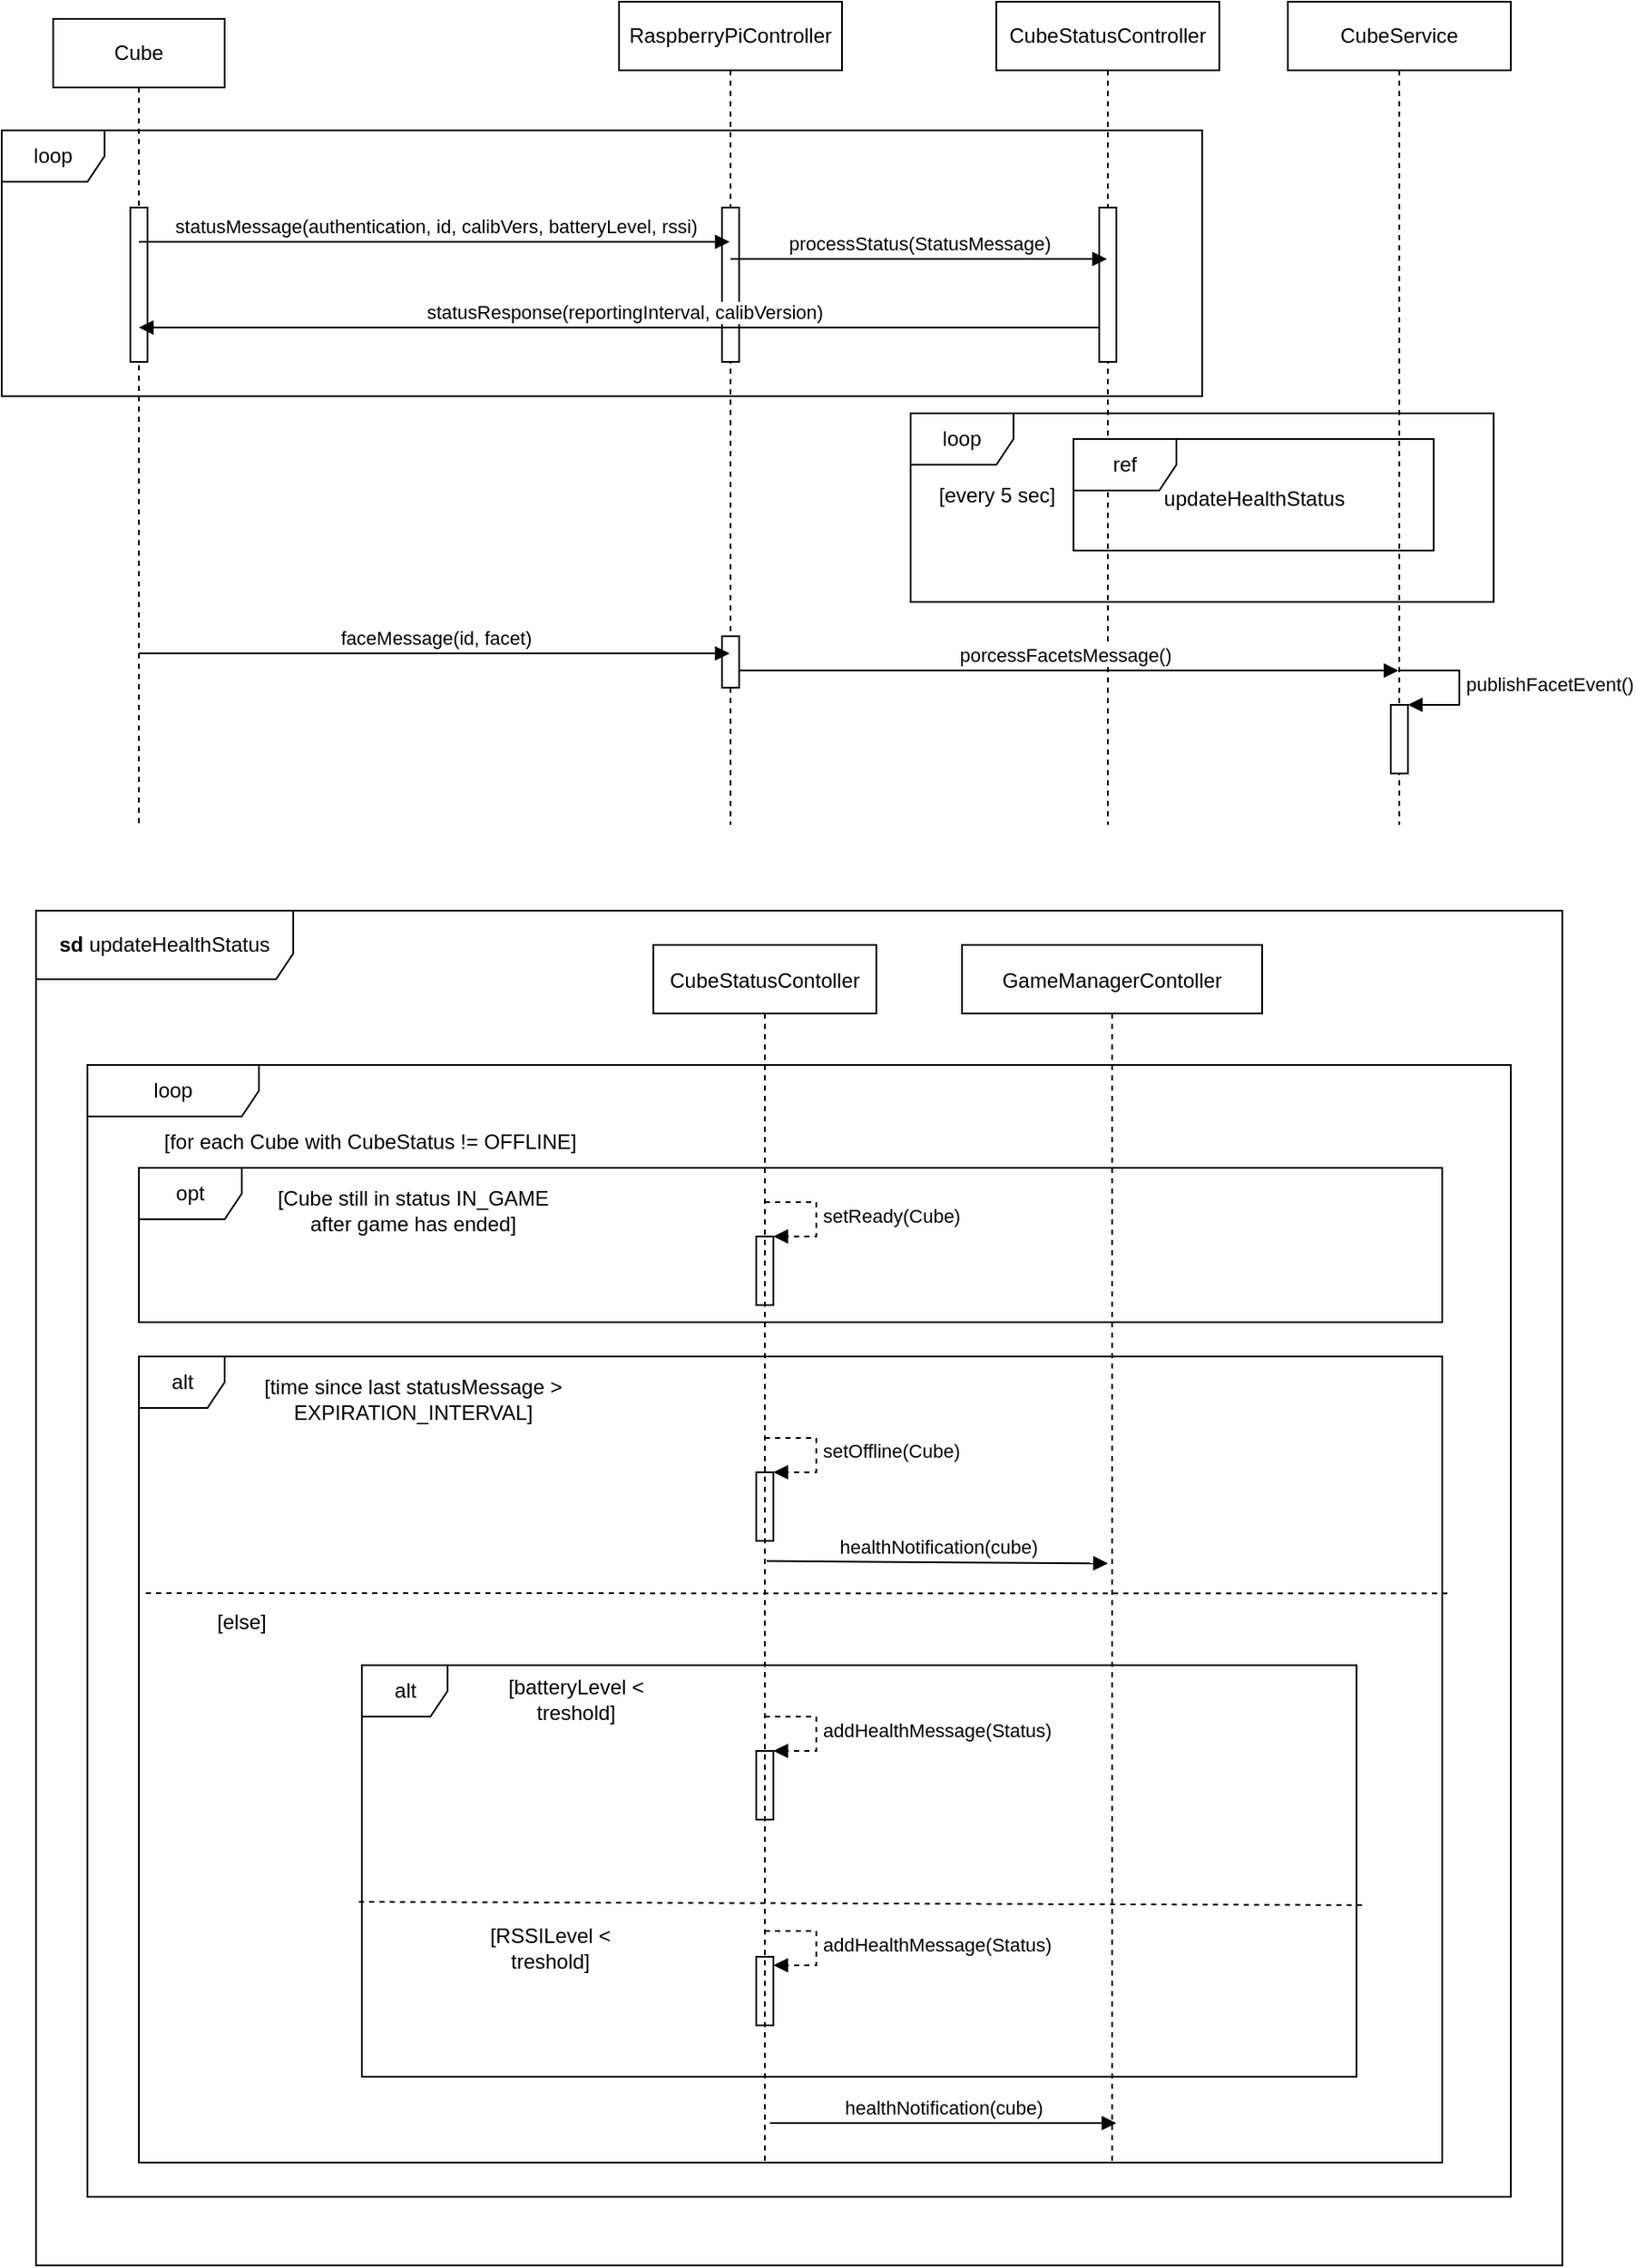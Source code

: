 <mxfile version="14.6.13" type="device"><diagram id="kgpKYQtTHZ0yAKxKKP6v" name="Page-1"><mxGraphModel dx="2929" dy="6976" grid="1" gridSize="10" guides="1" tooltips="1" connect="1" arrows="1" fold="1" page="1" pageScale="1" pageWidth="1000" pageHeight="1400" math="0" shadow="0"><root><mxCell id="0"/><mxCell id="1" parent="0"/><mxCell id="Xp7EoYy_-rGSUlEjASUu-9" value="loop" style="shape=umlFrame;whiteSpace=wrap;html=1;width=100;height=30;" parent="1" vertex="1"><mxGeometry x="-930" y="-4960" width="830" height="660" as="geometry"/></mxCell><mxCell id="Xp7EoYy_-rGSUlEjASUu-8" value="&lt;b&gt;sd&lt;/b&gt; updateHealthStatus" style="shape=umlFrame;whiteSpace=wrap;html=1;width=150;height=40;" parent="1" vertex="1"><mxGeometry x="-960" y="-5050" width="890" height="790" as="geometry"/></mxCell><mxCell id="5-QtTw6PsyDtX9-bifsG-30" value="alt" style="shape=umlFrame;tabPosition=left;html=1;boundedLbl=1;labelInHeader=1;width=50;height=30;" parent="1" vertex="1"><mxGeometry x="-770" y="-4610" width="580" height="240" as="geometry"/></mxCell><mxCell id="5-QtTw6PsyDtX9-bifsG-1" value="alt" style="shape=umlFrame;tabPosition=left;html=1;boundedLbl=1;labelInHeader=1;width=50;height=30;" parent="1" vertex="1"><mxGeometry x="-900" y="-4790" width="760" height="470" as="geometry"/></mxCell><mxCell id="Xp7EoYy_-rGSUlEjASUu-1" value="opt" style="shape=umlFrame;whiteSpace=wrap;html=1;" parent="1" vertex="1"><mxGeometry x="-900" y="-4900" width="760" height="90" as="geometry"/></mxCell><mxCell id="3nuBFxr9cyL0pnOWT2aG-1" value="CubeStatusContoller" style="shape=umlLifeline;perimeter=lifelinePerimeter;container=1;collapsible=0;recursiveResize=0;rounded=0;shadow=0;strokeWidth=1;" parent="1" vertex="1"><mxGeometry x="-600" y="-5030" width="130" height="710" as="geometry"/></mxCell><mxCell id="3nuBFxr9cyL0pnOWT2aG-5" value="GameManagerContoller" style="shape=umlLifeline;perimeter=lifelinePerimeter;container=1;collapsible=0;recursiveResize=0;rounded=0;shadow=0;strokeWidth=1;" parent="1" vertex="1"><mxGeometry x="-420" y="-5030" width="175" height="710" as="geometry"/></mxCell><mxCell id="5-QtTw6PsyDtX9-bifsG-11" value="[time since last statusMessage &amp;gt; EXPIRATION_INTERVAL]" style="text;html=1;strokeColor=none;fillColor=none;align=center;verticalAlign=middle;whiteSpace=wrap;rounded=0;" parent="1" vertex="1"><mxGeometry x="-840" y="-4780" width="200" height="30" as="geometry"/></mxCell><mxCell id="5-QtTw6PsyDtX9-bifsG-16" value="" style="html=1;points=[];perimeter=orthogonalPerimeter;fillColor=none;" parent="1" vertex="1"><mxGeometry x="-540" y="-4722.5" width="10" height="40" as="geometry"/></mxCell><mxCell id="5-QtTw6PsyDtX9-bifsG-17" value="setOffline(Cube)" style="edgeStyle=orthogonalEdgeStyle;html=1;align=left;spacingLeft=2;endArrow=block;rounded=0;entryX=1;entryY=0;dashed=1;" parent="1" target="5-QtTw6PsyDtX9-bifsG-16" edge="1"><mxGeometry relative="1" as="geometry"><mxPoint x="-535" y="-4742.5" as="sourcePoint"/><Array as="points"><mxPoint x="-505" y="-4742.5"/></Array></mxGeometry></mxCell><mxCell id="5-QtTw6PsyDtX9-bifsG-18" value="healthNotification(cube)" style="html=1;verticalAlign=bottom;endArrow=block;exitX=0.508;exitY=0.506;exitDx=0;exitDy=0;exitPerimeter=0;entryX=0.486;entryY=0.508;entryDx=0;entryDy=0;entryPerimeter=0;" parent="1" source="3nuBFxr9cyL0pnOWT2aG-1" target="3nuBFxr9cyL0pnOWT2aG-5" edge="1"><mxGeometry width="80" relative="1" as="geometry"><mxPoint x="-530" y="-4693.5" as="sourcePoint"/><mxPoint x="-340" y="-4693.5" as="targetPoint"/></mxGeometry></mxCell><mxCell id="5-QtTw6PsyDtX9-bifsG-19" value="[Cube still in status IN_GAME after game has ended]" style="text;html=1;strokeColor=none;fillColor=none;align=center;verticalAlign=middle;whiteSpace=wrap;rounded=0;" parent="1" vertex="1"><mxGeometry x="-830" y="-4890" width="180" height="30" as="geometry"/></mxCell><mxCell id="5-QtTw6PsyDtX9-bifsG-23" value="" style="html=1;points=[];perimeter=orthogonalPerimeter;fillColor=none;" parent="1" vertex="1"><mxGeometry x="-540" y="-4860" width="10" height="40" as="geometry"/></mxCell><mxCell id="5-QtTw6PsyDtX9-bifsG-24" value="setReady(Cube)" style="edgeStyle=orthogonalEdgeStyle;html=1;align=left;spacingLeft=2;endArrow=block;rounded=0;entryX=1;entryY=0;dashed=1;" parent="1" target="5-QtTw6PsyDtX9-bifsG-23" edge="1"><mxGeometry relative="1" as="geometry"><mxPoint x="-535" y="-4880" as="sourcePoint"/><Array as="points"><mxPoint x="-505" y="-4880"/></Array></mxGeometry></mxCell><mxCell id="5-QtTw6PsyDtX9-bifsG-27" value="" style="html=1;points=[];perimeter=orthogonalPerimeter;fillColor=none;" parent="1" vertex="1"><mxGeometry x="-540" y="-4560" width="10" height="40" as="geometry"/></mxCell><mxCell id="5-QtTw6PsyDtX9-bifsG-28" value="addHealthMessage(Status)" style="edgeStyle=orthogonalEdgeStyle;html=1;align=left;spacingLeft=2;endArrow=block;rounded=0;entryX=1;entryY=0;dashed=1;" parent="1" target="5-QtTw6PsyDtX9-bifsG-27" edge="1"><mxGeometry relative="1" as="geometry"><mxPoint x="-535" y="-4580" as="sourcePoint"/><Array as="points"><mxPoint x="-505" y="-4580"/></Array></mxGeometry></mxCell><mxCell id="5-QtTw6PsyDtX9-bifsG-31" value="[else]" style="text;html=1;strokeColor=none;fillColor=none;align=center;verticalAlign=middle;whiteSpace=wrap;rounded=0;" parent="1" vertex="1"><mxGeometry x="-940" y="-4650" width="200" height="30" as="geometry"/></mxCell><mxCell id="5-QtTw6PsyDtX9-bifsG-33" value="[batteryLevel &amp;lt; &lt;br&gt;treshold]" style="text;html=1;strokeColor=none;fillColor=none;align=center;verticalAlign=middle;whiteSpace=wrap;rounded=0;" parent="1" vertex="1"><mxGeometry x="-720" y="-4600" width="150" height="20" as="geometry"/></mxCell><mxCell id="5-QtTw6PsyDtX9-bifsG-34" value="[RSSILevel &amp;lt; &lt;br&gt;treshold]" style="text;html=1;strokeColor=none;fillColor=none;align=center;verticalAlign=middle;whiteSpace=wrap;rounded=0;" parent="1" vertex="1"><mxGeometry x="-760" y="-4460" width="200" height="30" as="geometry"/></mxCell><mxCell id="Xp7EoYy_-rGSUlEjASUu-4" value="" style="endArrow=none;dashed=1;html=1;exitX=1.004;exitY=0.294;exitDx=0;exitDy=0;exitPerimeter=0;entryX=0.205;entryY=-0.067;entryDx=0;entryDy=0;entryPerimeter=0;" parent="1" source="5-QtTw6PsyDtX9-bifsG-1" target="5-QtTw6PsyDtX9-bifsG-31" edge="1"><mxGeometry width="50" height="50" relative="1" as="geometry"><mxPoint x="-540" y="-4640" as="sourcePoint"/><mxPoint x="-490" y="-4690" as="targetPoint"/></mxGeometry></mxCell><mxCell id="Xp7EoYy_-rGSUlEjASUu-5" value="" style="endArrow=none;dashed=1;html=1;exitX=-0.003;exitY=0.575;exitDx=0;exitDy=0;exitPerimeter=0;entryX=1.007;entryY=0.583;entryDx=0;entryDy=0;entryPerimeter=0;" parent="1" source="5-QtTw6PsyDtX9-bifsG-30" target="5-QtTw6PsyDtX9-bifsG-30" edge="1"><mxGeometry width="50" height="50" relative="1" as="geometry"><mxPoint x="-540" y="-4640" as="sourcePoint"/><mxPoint x="-490" y="-4690" as="targetPoint"/></mxGeometry></mxCell><mxCell id="5-QtTw6PsyDtX9-bifsG-37" value="healthNotification(cube)" style="html=1;verticalAlign=bottom;endArrow=block;" parent="1" edge="1"><mxGeometry width="80" relative="1" as="geometry"><mxPoint x="-532" y="-4343" as="sourcePoint"/><mxPoint x="-330" y="-4343" as="targetPoint"/></mxGeometry></mxCell><mxCell id="Xp7EoYy_-rGSUlEjASUu-6" value="" style="html=1;points=[];perimeter=orthogonalPerimeter;fillColor=none;" parent="1" vertex="1"><mxGeometry x="-540" y="-4440" width="10" height="40" as="geometry"/></mxCell><mxCell id="Xp7EoYy_-rGSUlEjASUu-7" value="addHealthMessage(Status)" style="edgeStyle=orthogonalEdgeStyle;html=1;align=left;spacingLeft=2;endArrow=block;rounded=0;entryX=1;entryY=0;dashed=1;" parent="1" edge="1"><mxGeometry relative="1" as="geometry"><mxPoint x="-535" y="-4455" as="sourcePoint"/><Array as="points"><mxPoint x="-505" y="-4455"/></Array><mxPoint x="-530" y="-4435" as="targetPoint"/></mxGeometry></mxCell><mxCell id="ssuMUUbshPYZuSskIIPG-1" value="Cube" style="shape=umlLifeline;perimeter=lifelinePerimeter;whiteSpace=wrap;html=1;container=1;collapsible=0;recursiveResize=0;outlineConnect=0;" vertex="1" parent="1"><mxGeometry x="-950" y="-5570" width="100" height="470" as="geometry"/></mxCell><mxCell id="ssuMUUbshPYZuSskIIPG-2" value="RaspberryPiController" style="shape=umlLifeline;perimeter=lifelinePerimeter;whiteSpace=wrap;html=1;container=1;collapsible=0;recursiveResize=0;outlineConnect=0;" vertex="1" parent="1"><mxGeometry x="-620" y="-5580" width="130" height="480" as="geometry"/></mxCell><mxCell id="ssuMUUbshPYZuSskIIPG-3" value="CubeStatusController" style="shape=umlLifeline;perimeter=lifelinePerimeter;whiteSpace=wrap;html=1;container=1;collapsible=0;recursiveResize=0;outlineConnect=0;" vertex="1" parent="1"><mxGeometry x="-400" y="-5580" width="130" height="480" as="geometry"/></mxCell><mxCell id="ssuMUUbshPYZuSskIIPG-6" value="CubeService" style="shape=umlLifeline;perimeter=lifelinePerimeter;whiteSpace=wrap;html=1;container=1;collapsible=0;recursiveResize=0;outlineConnect=0;" vertex="1" parent="1"><mxGeometry x="-230" y="-5580" width="130" height="480" as="geometry"/></mxCell><mxCell id="ssuMUUbshPYZuSskIIPG-7" value="porcessFacetsMessage()" style="html=1;verticalAlign=bottom;endArrow=block;" edge="1" parent="1" source="ssuMUUbshPYZuSskIIPG-2" target="ssuMUUbshPYZuSskIIPG-6"><mxGeometry width="80" relative="1" as="geometry"><mxPoint x="-550" y="-5190" as="sourcePoint"/><mxPoint x="-205.5" y="-5190" as="targetPoint"/><Array as="points"><mxPoint x="-510" y="-5190"/></Array></mxGeometry></mxCell><mxCell id="ssuMUUbshPYZuSskIIPG-8" value="" style="html=1;points=[];perimeter=orthogonalPerimeter;" vertex="1" parent="1"><mxGeometry x="-170" y="-5170" width="10" height="40" as="geometry"/></mxCell><mxCell id="ssuMUUbshPYZuSskIIPG-9" value="publishFacetEvent()" style="edgeStyle=orthogonalEdgeStyle;html=1;align=left;spacingLeft=2;endArrow=block;rounded=0;entryX=1;entryY=0;" edge="1" parent="1" target="ssuMUUbshPYZuSskIIPG-8"><mxGeometry relative="1" as="geometry"><mxPoint x="-165" y="-5190" as="sourcePoint"/><Array as="points"><mxPoint x="-130" y="-5190"/><mxPoint x="-130" y="-5170"/></Array></mxGeometry></mxCell><mxCell id="ssuMUUbshPYZuSskIIPG-10" value="" style="html=1;points=[];perimeter=orthogonalPerimeter;" vertex="1" parent="1"><mxGeometry x="-905" y="-5460" width="10" height="90" as="geometry"/></mxCell><mxCell id="ssuMUUbshPYZuSskIIPG-11" value="" style="html=1;points=[];perimeter=orthogonalPerimeter;" vertex="1" parent="1"><mxGeometry x="-560" y="-5460" width="10" height="90" as="geometry"/></mxCell><mxCell id="ssuMUUbshPYZuSskIIPG-12" value="statusMessage(authentication, id, calibVers, batteryLevel, rssi)" style="html=1;verticalAlign=bottom;endArrow=block;" edge="1" parent="1" target="ssuMUUbshPYZuSskIIPG-2"><mxGeometry width="80" relative="1" as="geometry"><mxPoint x="-900" y="-5440" as="sourcePoint"/><mxPoint x="-820" y="-5440" as="targetPoint"/></mxGeometry></mxCell><mxCell id="ssuMUUbshPYZuSskIIPG-13" value="statusResponse(reportingInterval, calibVersion)" style="html=1;verticalAlign=bottom;endArrow=none;startArrow=block;startFill=1;endFill=0;" edge="1" parent="1" target="ssuMUUbshPYZuSskIIPG-3"><mxGeometry width="80" relative="1" as="geometry"><mxPoint x="-900" y="-5390" as="sourcePoint"/><mxPoint x="-555.5" y="-5390" as="targetPoint"/></mxGeometry></mxCell><mxCell id="ssuMUUbshPYZuSskIIPG-14" value="" style="html=1;points=[];perimeter=orthogonalPerimeter;" vertex="1" parent="1"><mxGeometry x="-340" y="-5460" width="10" height="90" as="geometry"/></mxCell><mxCell id="ssuMUUbshPYZuSskIIPG-15" value="processStatus(StatusMessage)" style="html=1;verticalAlign=bottom;endArrow=block;" edge="1" parent="1" source="ssuMUUbshPYZuSskIIPG-2" target="ssuMUUbshPYZuSskIIPG-3"><mxGeometry width="80" relative="1" as="geometry"><mxPoint x="-550" y="-5430.5" as="sourcePoint"/><mxPoint x="-400" y="-5430" as="targetPoint"/><Array as="points"><mxPoint x="-460" y="-5430"/></Array></mxGeometry></mxCell><mxCell id="ssuMUUbshPYZuSskIIPG-16" value="" style="html=1;points=[];perimeter=orthogonalPerimeter;" vertex="1" parent="1"><mxGeometry x="-560" y="-5210" width="10" height="30" as="geometry"/></mxCell><mxCell id="ssuMUUbshPYZuSskIIPG-17" value="faceMessage(id, facet)" style="html=1;verticalAlign=bottom;endArrow=block;" edge="1" parent="1"><mxGeometry width="80" relative="1" as="geometry"><mxPoint x="-900" y="-5200" as="sourcePoint"/><mxPoint x="-555.5" y="-5200" as="targetPoint"/></mxGeometry></mxCell><mxCell id="ssuMUUbshPYZuSskIIPG-18" value="loop" style="shape=umlFrame;whiteSpace=wrap;html=1;" vertex="1" parent="1"><mxGeometry x="-980" y="-5505" width="700" height="155" as="geometry"/></mxCell><mxCell id="ssuMUUbshPYZuSskIIPG-19" value="ref" style="shape=umlFrame;whiteSpace=wrap;html=1;" vertex="1" parent="1"><mxGeometry x="-355" y="-5325" width="210" height="65" as="geometry"/></mxCell><mxCell id="ssuMUUbshPYZuSskIIPG-21" value="[every 5 sec]" style="text;html=1;align=center;verticalAlign=middle;resizable=0;points=[];autosize=1;strokeColor=none;" vertex="1" parent="1"><mxGeometry x="-440" y="-5302.5" width="80" height="20" as="geometry"/></mxCell><mxCell id="ssuMUUbshPYZuSskIIPG-22" value="loop" style="shape=umlFrame;whiteSpace=wrap;html=1;" vertex="1" parent="1"><mxGeometry x="-450" y="-5340" width="340" height="110" as="geometry"/></mxCell><mxCell id="ssuMUUbshPYZuSskIIPG-23" value="updateHealthStatus" style="text;html=1;align=center;verticalAlign=middle;resizable=0;points=[];autosize=1;strokeColor=none;" vertex="1" parent="1"><mxGeometry x="-310" y="-5300" width="120" height="20" as="geometry"/></mxCell><mxCell id="ssuMUUbshPYZuSskIIPG-26" value="[for each Cube with CubeStatus != OFFLINE]" style="text;html=1;strokeColor=none;fillColor=none;align=center;verticalAlign=middle;whiteSpace=wrap;rounded=0;" vertex="1" parent="1"><mxGeometry x="-895" y="-4930" width="260" height="30" as="geometry"/></mxCell></root></mxGraphModel></diagram></mxfile>